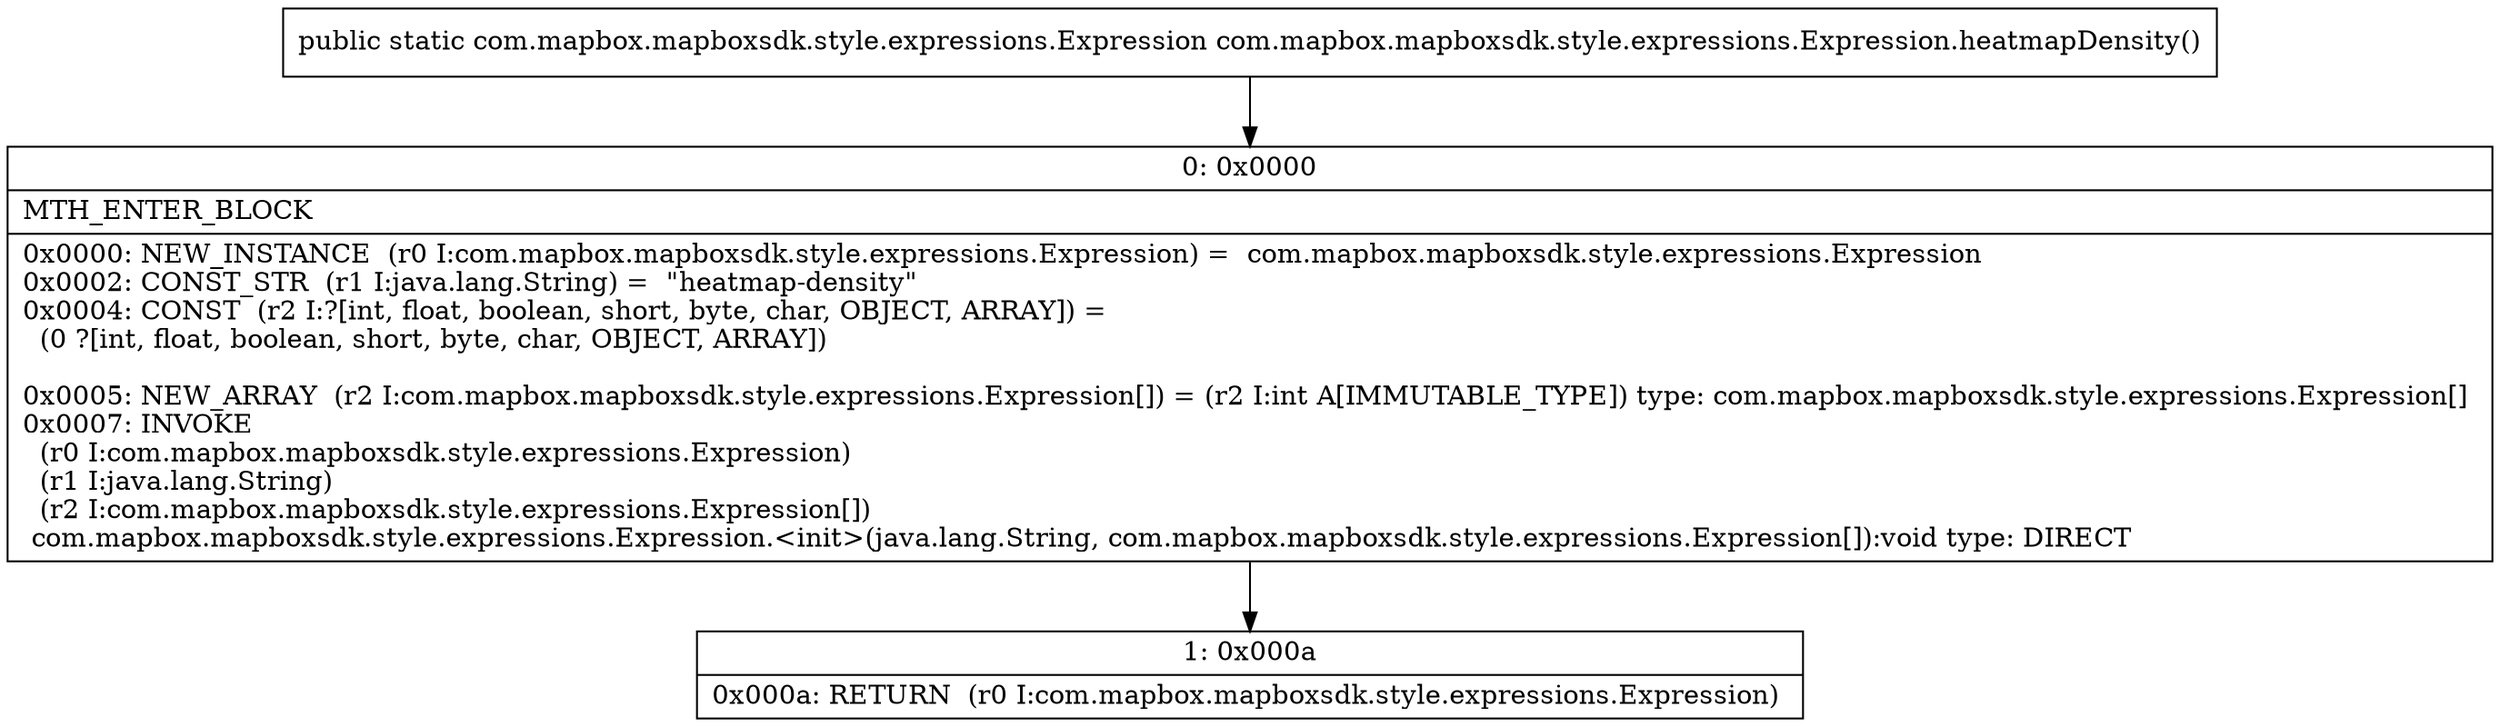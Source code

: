 digraph "CFG forcom.mapbox.mapboxsdk.style.expressions.Expression.heatmapDensity()Lcom\/mapbox\/mapboxsdk\/style\/expressions\/Expression;" {
Node_0 [shape=record,label="{0\:\ 0x0000|MTH_ENTER_BLOCK\l|0x0000: NEW_INSTANCE  (r0 I:com.mapbox.mapboxsdk.style.expressions.Expression) =  com.mapbox.mapboxsdk.style.expressions.Expression \l0x0002: CONST_STR  (r1 I:java.lang.String) =  \"heatmap\-density\" \l0x0004: CONST  (r2 I:?[int, float, boolean, short, byte, char, OBJECT, ARRAY]) = \l  (0 ?[int, float, boolean, short, byte, char, OBJECT, ARRAY])\l \l0x0005: NEW_ARRAY  (r2 I:com.mapbox.mapboxsdk.style.expressions.Expression[]) = (r2 I:int A[IMMUTABLE_TYPE]) type: com.mapbox.mapboxsdk.style.expressions.Expression[] \l0x0007: INVOKE  \l  (r0 I:com.mapbox.mapboxsdk.style.expressions.Expression)\l  (r1 I:java.lang.String)\l  (r2 I:com.mapbox.mapboxsdk.style.expressions.Expression[])\l com.mapbox.mapboxsdk.style.expressions.Expression.\<init\>(java.lang.String, com.mapbox.mapboxsdk.style.expressions.Expression[]):void type: DIRECT \l}"];
Node_1 [shape=record,label="{1\:\ 0x000a|0x000a: RETURN  (r0 I:com.mapbox.mapboxsdk.style.expressions.Expression) \l}"];
MethodNode[shape=record,label="{public static com.mapbox.mapboxsdk.style.expressions.Expression com.mapbox.mapboxsdk.style.expressions.Expression.heatmapDensity() }"];
MethodNode -> Node_0;
Node_0 -> Node_1;
}

